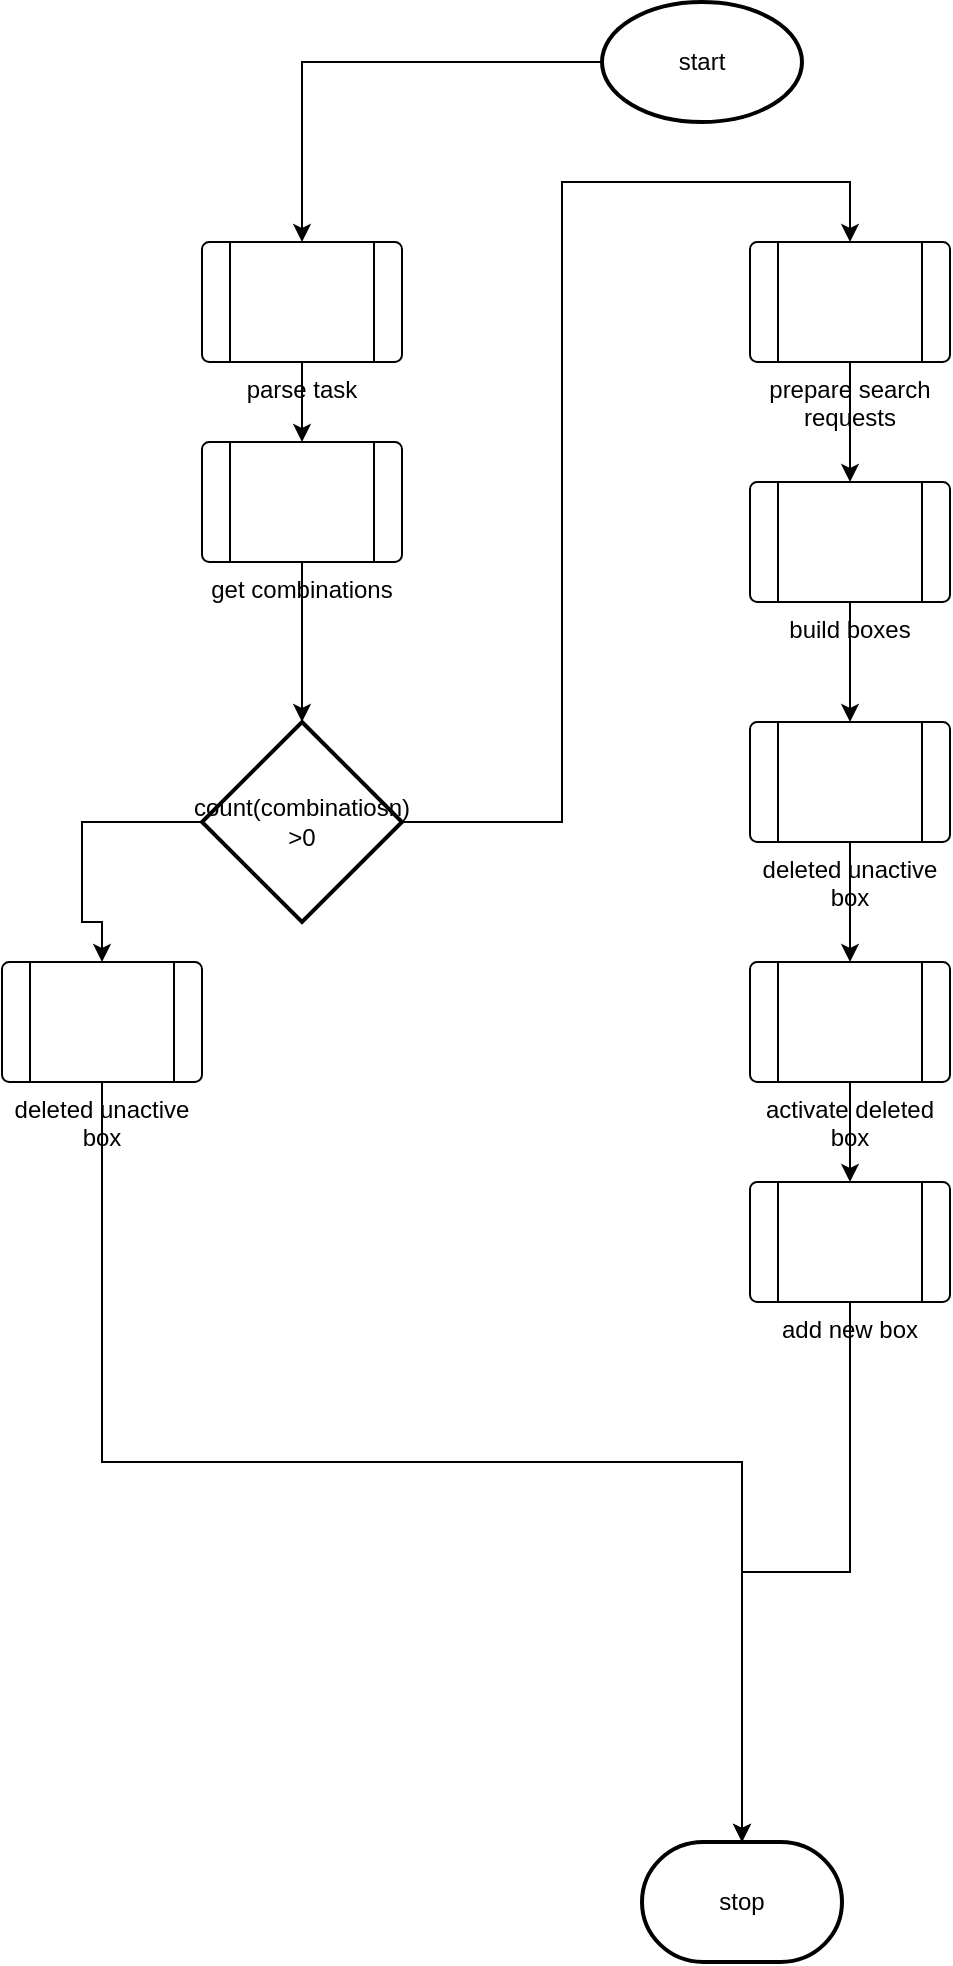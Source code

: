<mxfile version="22.1.5" type="github">
  <diagram name="Страница — 1" id="81GTjWGgHhmiQmvfE40b">
    <mxGraphModel dx="1434" dy="754" grid="1" gridSize="10" guides="1" tooltips="1" connect="1" arrows="1" fold="1" page="1" pageScale="1" pageWidth="827" pageHeight="1169" math="0" shadow="0">
      <root>
        <mxCell id="0" />
        <mxCell id="1" parent="0" />
        <mxCell id="httupH7z1VK_suhBTMFa-3" style="edgeStyle=orthogonalEdgeStyle;rounded=0;orthogonalLoop=1;jettySize=auto;html=1;" edge="1" parent="1" source="httupH7z1VK_suhBTMFa-1" target="httupH7z1VK_suhBTMFa-2">
          <mxGeometry relative="1" as="geometry" />
        </mxCell>
        <mxCell id="httupH7z1VK_suhBTMFa-1" value="start" style="strokeWidth=2;html=1;shape=mxgraph.flowchart.start_1;whiteSpace=wrap;" vertex="1" parent="1">
          <mxGeometry x="340" y="10" width="100" height="60" as="geometry" />
        </mxCell>
        <mxCell id="httupH7z1VK_suhBTMFa-5" value="" style="edgeStyle=orthogonalEdgeStyle;rounded=0;orthogonalLoop=1;jettySize=auto;html=1;" edge="1" parent="1" source="httupH7z1VK_suhBTMFa-2" target="httupH7z1VK_suhBTMFa-4">
          <mxGeometry relative="1" as="geometry" />
        </mxCell>
        <mxCell id="httupH7z1VK_suhBTMFa-2" value="parse task" style="verticalLabelPosition=bottom;verticalAlign=top;html=1;shape=process;whiteSpace=wrap;rounded=1;size=0.14;arcSize=6;" vertex="1" parent="1">
          <mxGeometry x="140" y="130" width="100" height="60" as="geometry" />
        </mxCell>
        <mxCell id="httupH7z1VK_suhBTMFa-9" style="edgeStyle=orthogonalEdgeStyle;rounded=0;orthogonalLoop=1;jettySize=auto;html=1;" edge="1" parent="1" source="httupH7z1VK_suhBTMFa-4" target="httupH7z1VK_suhBTMFa-6">
          <mxGeometry relative="1" as="geometry" />
        </mxCell>
        <mxCell id="httupH7z1VK_suhBTMFa-4" value="get combinations" style="verticalLabelPosition=bottom;verticalAlign=top;html=1;shape=process;whiteSpace=wrap;rounded=1;size=0.14;arcSize=6;" vertex="1" parent="1">
          <mxGeometry x="140" y="230" width="100" height="60" as="geometry" />
        </mxCell>
        <mxCell id="httupH7z1VK_suhBTMFa-11" style="edgeStyle=orthogonalEdgeStyle;rounded=0;orthogonalLoop=1;jettySize=auto;html=1;" edge="1" parent="1" source="httupH7z1VK_suhBTMFa-6" target="httupH7z1VK_suhBTMFa-10">
          <mxGeometry relative="1" as="geometry">
            <Array as="points">
              <mxPoint x="320" y="420" />
              <mxPoint x="320" y="100" />
              <mxPoint x="464" y="100" />
            </Array>
          </mxGeometry>
        </mxCell>
        <mxCell id="httupH7z1VK_suhBTMFa-16" style="edgeStyle=orthogonalEdgeStyle;rounded=0;orthogonalLoop=1;jettySize=auto;html=1;" edge="1" parent="1" source="httupH7z1VK_suhBTMFa-6" target="httupH7z1VK_suhBTMFa-15">
          <mxGeometry relative="1" as="geometry">
            <Array as="points">
              <mxPoint x="80" y="420" />
              <mxPoint x="80" y="470" />
              <mxPoint x="90" y="470" />
            </Array>
          </mxGeometry>
        </mxCell>
        <mxCell id="httupH7z1VK_suhBTMFa-6" value="count(combinatiosn) &amp;gt;0" style="strokeWidth=2;html=1;shape=mxgraph.flowchart.decision;whiteSpace=wrap;" vertex="1" parent="1">
          <mxGeometry x="140" y="370" width="100" height="100" as="geometry" />
        </mxCell>
        <mxCell id="httupH7z1VK_suhBTMFa-7" value="stop" style="strokeWidth=2;html=1;shape=mxgraph.flowchart.terminator;whiteSpace=wrap;" vertex="1" parent="1">
          <mxGeometry x="360" y="930" width="100" height="60" as="geometry" />
        </mxCell>
        <mxCell id="httupH7z1VK_suhBTMFa-13" style="edgeStyle=orthogonalEdgeStyle;rounded=0;orthogonalLoop=1;jettySize=auto;html=1;" edge="1" parent="1" source="httupH7z1VK_suhBTMFa-10" target="httupH7z1VK_suhBTMFa-12">
          <mxGeometry relative="1" as="geometry" />
        </mxCell>
        <mxCell id="httupH7z1VK_suhBTMFa-10" value="prepare search requests" style="verticalLabelPosition=bottom;verticalAlign=top;html=1;shape=process;whiteSpace=wrap;rounded=1;size=0.14;arcSize=6;" vertex="1" parent="1">
          <mxGeometry x="414" y="130" width="100" height="60" as="geometry" />
        </mxCell>
        <mxCell id="httupH7z1VK_suhBTMFa-19" style="edgeStyle=orthogonalEdgeStyle;rounded=0;orthogonalLoop=1;jettySize=auto;html=1;entryX=0.5;entryY=0;entryDx=0;entryDy=0;" edge="1" parent="1" source="httupH7z1VK_suhBTMFa-12" target="httupH7z1VK_suhBTMFa-18">
          <mxGeometry relative="1" as="geometry" />
        </mxCell>
        <mxCell id="httupH7z1VK_suhBTMFa-12" value="build boxes" style="verticalLabelPosition=bottom;verticalAlign=top;html=1;shape=process;whiteSpace=wrap;rounded=1;size=0.14;arcSize=6;" vertex="1" parent="1">
          <mxGeometry x="414" y="250" width="100" height="60" as="geometry" />
        </mxCell>
        <mxCell id="httupH7z1VK_suhBTMFa-15" value="deleted unactive box" style="verticalLabelPosition=bottom;verticalAlign=top;html=1;shape=process;whiteSpace=wrap;rounded=1;size=0.14;arcSize=6;" vertex="1" parent="1">
          <mxGeometry x="40" y="490" width="100" height="60" as="geometry" />
        </mxCell>
        <mxCell id="httupH7z1VK_suhBTMFa-17" style="edgeStyle=orthogonalEdgeStyle;rounded=0;orthogonalLoop=1;jettySize=auto;html=1;entryX=0.5;entryY=0;entryDx=0;entryDy=0;entryPerimeter=0;" edge="1" parent="1" source="httupH7z1VK_suhBTMFa-15" target="httupH7z1VK_suhBTMFa-7">
          <mxGeometry relative="1" as="geometry">
            <Array as="points">
              <mxPoint x="90" y="740" />
              <mxPoint x="410" y="740" />
            </Array>
          </mxGeometry>
        </mxCell>
        <mxCell id="httupH7z1VK_suhBTMFa-21" style="edgeStyle=orthogonalEdgeStyle;rounded=0;orthogonalLoop=1;jettySize=auto;html=1;" edge="1" parent="1" source="httupH7z1VK_suhBTMFa-18" target="httupH7z1VK_suhBTMFa-20">
          <mxGeometry relative="1" as="geometry" />
        </mxCell>
        <mxCell id="httupH7z1VK_suhBTMFa-18" value="deleted unactive box" style="verticalLabelPosition=bottom;verticalAlign=top;html=1;shape=process;whiteSpace=wrap;rounded=1;size=0.14;arcSize=6;" vertex="1" parent="1">
          <mxGeometry x="414" y="370" width="100" height="60" as="geometry" />
        </mxCell>
        <mxCell id="httupH7z1VK_suhBTMFa-23" style="edgeStyle=orthogonalEdgeStyle;rounded=0;orthogonalLoop=1;jettySize=auto;html=1;" edge="1" parent="1" source="httupH7z1VK_suhBTMFa-20" target="httupH7z1VK_suhBTMFa-22">
          <mxGeometry relative="1" as="geometry" />
        </mxCell>
        <mxCell id="httupH7z1VK_suhBTMFa-20" value="activate deleted box" style="verticalLabelPosition=bottom;verticalAlign=top;html=1;shape=process;whiteSpace=wrap;rounded=1;size=0.14;arcSize=6;" vertex="1" parent="1">
          <mxGeometry x="414" y="490" width="100" height="60" as="geometry" />
        </mxCell>
        <mxCell id="httupH7z1VK_suhBTMFa-24" style="edgeStyle=orthogonalEdgeStyle;rounded=0;orthogonalLoop=1;jettySize=auto;html=1;" edge="1" parent="1" source="httupH7z1VK_suhBTMFa-22" target="httupH7z1VK_suhBTMFa-7">
          <mxGeometry relative="1" as="geometry" />
        </mxCell>
        <mxCell id="httupH7z1VK_suhBTMFa-22" value="add new box" style="verticalLabelPosition=bottom;verticalAlign=top;html=1;shape=process;whiteSpace=wrap;rounded=1;size=0.14;arcSize=6;" vertex="1" parent="1">
          <mxGeometry x="414" y="600" width="100" height="60" as="geometry" />
        </mxCell>
      </root>
    </mxGraphModel>
  </diagram>
</mxfile>
